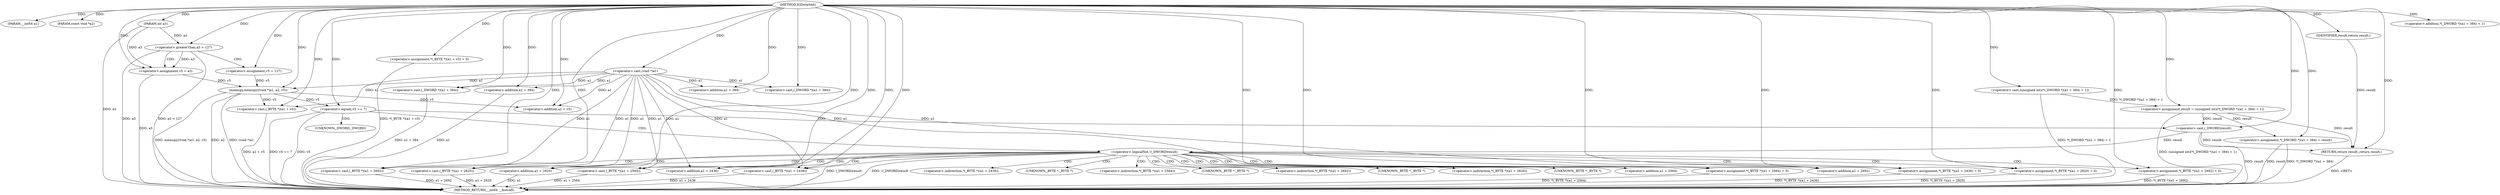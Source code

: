 digraph IGDstartelt {  
"1000103" [label = "(METHOD,IGDstartelt)" ]
"1000200" [label = "(METHOD_RETURN,__int64 __fastcall)" ]
"1000104" [label = "(PARAM,__int64 a1)" ]
"1000105" [label = "(PARAM,const void *a2)" ]
"1000106" [label = "(PARAM,int a3)" ]
"1000111" [label = "(<operator>.greaterThan,a3 > 127)" ]
"1000114" [label = "(<operator>.assignment,v5 = 127)" ]
"1000118" [label = "(<operator>.assignment,v5 = a3)" ]
"1000121" [label = "(memcpy,memcpy((void *)a1, a2, v5))" ]
"1000122" [label = "(<operator>.cast,(void *)a1)" ]
"1000127" [label = "(<operator>.assignment,*(_BYTE *)(a1 + v5) = 0)" ]
"1000129" [label = "(<operator>.cast,(_BYTE *)(a1 + v5))" ]
"1000131" [label = "(<operator>.addition,a1 + v5)" ]
"1000135" [label = "(<operator>.assignment,result = (unsigned int)(*(_DWORD *)(a1 + 384) + 1))" ]
"1000137" [label = "(<operator>.cast,(unsigned int)(*(_DWORD *)(a1 + 384) + 1))" ]
"1000141" [label = "(<operator>.cast,(_DWORD *)(a1 + 384))" ]
"1000143" [label = "(<operator>.addition,a1 + 384)" ]
"1000139" [label = "(<operator>.addition,*(_DWORD *)(a1 + 384) + 1)" ]
"1000147" [label = "(<operator>.assignment,*(_DWORD *)(a1 + 384) = result)" ]
"1000149" [label = "(<operator>.cast,(_DWORD *)(a1 + 384))" ]
"1000151" [label = "(<operator>.addition,a1 + 384)" ]
"1000156" [label = "(<operator>.equals,v5 == 7)" ]
"1000161" [label = "(<operator>.logicalNot,!(_DWORD)result)" ]
"1000162" [label = "(<operator>.cast,(_DWORD)result)" ]
"1000166" [label = "(<operator>.assignment,*(_BYTE *)(a1 + 2436) = 0)" ]
"1000168" [label = "(<operator>.cast,(_BYTE *)(a1 + 2436))" ]
"1000170" [label = "(<operator>.addition,a1 + 2436)" ]
"1000174" [label = "(<operator>.assignment,*(_BYTE *)(a1 + 2564) = 0)" ]
"1000176" [label = "(<operator>.cast,(_BYTE *)(a1 + 2564))" ]
"1000178" [label = "(<operator>.addition,a1 + 2564)" ]
"1000182" [label = "(<operator>.assignment,*(_BYTE *)(a1 + 2692) = 0)" ]
"1000184" [label = "(<operator>.cast,(_BYTE *)(a1 + 2692))" ]
"1000186" [label = "(<operator>.addition,a1 + 2692)" ]
"1000190" [label = "(<operator>.assignment,*(_BYTE *)(a1 + 2820) = 0)" ]
"1000192" [label = "(<operator>.cast,(_BYTE *)(a1 + 2820))" ]
"1000194" [label = "(<operator>.addition,a1 + 2820)" ]
"1000198" [label = "(RETURN,return result;,return result;)" ]
"1000199" [label = "(IDENTIFIER,result,return result;)" ]
"1000163" [label = "(UNKNOWN,_DWORD,_DWORD)" ]
"1000167" [label = "(<operator>.indirection,*(_BYTE *)(a1 + 2436))" ]
"1000169" [label = "(UNKNOWN,_BYTE *,_BYTE *)" ]
"1000175" [label = "(<operator>.indirection,*(_BYTE *)(a1 + 2564))" ]
"1000177" [label = "(UNKNOWN,_BYTE *,_BYTE *)" ]
"1000183" [label = "(<operator>.indirection,*(_BYTE *)(a1 + 2692))" ]
"1000185" [label = "(UNKNOWN,_BYTE *,_BYTE *)" ]
"1000191" [label = "(<operator>.indirection,*(_BYTE *)(a1 + 2820))" ]
"1000193" [label = "(UNKNOWN,_BYTE *,_BYTE *)" ]
  "1000198" -> "1000200"  [ label = "DDG: <RET>"] 
  "1000135" -> "1000200"  [ label = "DDG: (unsigned int)(*(_DWORD *)(a1 + 384) + 1)"] 
  "1000182" -> "1000200"  [ label = "DDG: *(_BYTE *)(a1 + 2692)"] 
  "1000129" -> "1000200"  [ label = "DDG: a1 + v5"] 
  "1000168" -> "1000200"  [ label = "DDG: a1 + 2436"] 
  "1000156" -> "1000200"  [ label = "DDG: v5 == 7"] 
  "1000174" -> "1000200"  [ label = "DDG: *(_BYTE *)(a1 + 2564)"] 
  "1000147" -> "1000200"  [ label = "DDG: result"] 
  "1000162" -> "1000200"  [ label = "DDG: result"] 
  "1000166" -> "1000200"  [ label = "DDG: *(_BYTE *)(a1 + 2436)"] 
  "1000161" -> "1000200"  [ label = "DDG: !(_DWORD)result"] 
  "1000192" -> "1000200"  [ label = "DDG: a1 + 2820"] 
  "1000127" -> "1000200"  [ label = "DDG: *(_BYTE *)(a1 + v5)"] 
  "1000190" -> "1000200"  [ label = "DDG: *(_BYTE *)(a1 + 2820)"] 
  "1000118" -> "1000200"  [ label = "DDG: a3"] 
  "1000137" -> "1000200"  [ label = "DDG: *(_DWORD *)(a1 + 384) + 1"] 
  "1000121" -> "1000200"  [ label = "DDG: (void *)a1"] 
  "1000156" -> "1000200"  [ label = "DDG: v5"] 
  "1000176" -> "1000200"  [ label = "DDG: a1 + 2564"] 
  "1000151" -> "1000200"  [ label = "DDG: a1"] 
  "1000121" -> "1000200"  [ label = "DDG: memcpy((void *)a1, a2, v5)"] 
  "1000147" -> "1000200"  [ label = "DDG: *(_DWORD *)(a1 + 384)"] 
  "1000121" -> "1000200"  [ label = "DDG: a2"] 
  "1000111" -> "1000200"  [ label = "DDG: a3"] 
  "1000111" -> "1000200"  [ label = "DDG: a3 > 127"] 
  "1000194" -> "1000200"  [ label = "DDG: a1"] 
  "1000161" -> "1000200"  [ label = "DDG: (_DWORD)result"] 
  "1000149" -> "1000200"  [ label = "DDG: a1 + 384"] 
  "1000106" -> "1000200"  [ label = "DDG: a3"] 
  "1000184" -> "1000200"  [ label = "DDG: a1 + 2692"] 
  "1000103" -> "1000104"  [ label = "DDG: "] 
  "1000103" -> "1000105"  [ label = "DDG: "] 
  "1000103" -> "1000106"  [ label = "DDG: "] 
  "1000106" -> "1000111"  [ label = "DDG: a3"] 
  "1000103" -> "1000111"  [ label = "DDG: "] 
  "1000103" -> "1000114"  [ label = "DDG: "] 
  "1000111" -> "1000118"  [ label = "DDG: a3"] 
  "1000106" -> "1000118"  [ label = "DDG: a3"] 
  "1000103" -> "1000118"  [ label = "DDG: "] 
  "1000122" -> "1000121"  [ label = "DDG: a1"] 
  "1000103" -> "1000122"  [ label = "DDG: "] 
  "1000103" -> "1000121"  [ label = "DDG: "] 
  "1000118" -> "1000121"  [ label = "DDG: v5"] 
  "1000114" -> "1000121"  [ label = "DDG: v5"] 
  "1000103" -> "1000127"  [ label = "DDG: "] 
  "1000122" -> "1000129"  [ label = "DDG: a1"] 
  "1000103" -> "1000129"  [ label = "DDG: "] 
  "1000121" -> "1000129"  [ label = "DDG: v5"] 
  "1000122" -> "1000131"  [ label = "DDG: a1"] 
  "1000103" -> "1000131"  [ label = "DDG: "] 
  "1000121" -> "1000131"  [ label = "DDG: v5"] 
  "1000137" -> "1000135"  [ label = "DDG: *(_DWORD *)(a1 + 384) + 1"] 
  "1000103" -> "1000135"  [ label = "DDG: "] 
  "1000103" -> "1000137"  [ label = "DDG: "] 
  "1000103" -> "1000141"  [ label = "DDG: "] 
  "1000122" -> "1000141"  [ label = "DDG: a1"] 
  "1000103" -> "1000143"  [ label = "DDG: "] 
  "1000122" -> "1000143"  [ label = "DDG: a1"] 
  "1000103" -> "1000139"  [ label = "DDG: "] 
  "1000135" -> "1000147"  [ label = "DDG: result"] 
  "1000103" -> "1000147"  [ label = "DDG: "] 
  "1000103" -> "1000149"  [ label = "DDG: "] 
  "1000122" -> "1000149"  [ label = "DDG: a1"] 
  "1000103" -> "1000151"  [ label = "DDG: "] 
  "1000122" -> "1000151"  [ label = "DDG: a1"] 
  "1000103" -> "1000156"  [ label = "DDG: "] 
  "1000121" -> "1000156"  [ label = "DDG: v5"] 
  "1000162" -> "1000161"  [ label = "DDG: result"] 
  "1000103" -> "1000162"  [ label = "DDG: "] 
  "1000135" -> "1000162"  [ label = "DDG: result"] 
  "1000103" -> "1000166"  [ label = "DDG: "] 
  "1000103" -> "1000168"  [ label = "DDG: "] 
  "1000122" -> "1000168"  [ label = "DDG: a1"] 
  "1000103" -> "1000170"  [ label = "DDG: "] 
  "1000122" -> "1000170"  [ label = "DDG: a1"] 
  "1000103" -> "1000174"  [ label = "DDG: "] 
  "1000103" -> "1000176"  [ label = "DDG: "] 
  "1000122" -> "1000176"  [ label = "DDG: a1"] 
  "1000103" -> "1000178"  [ label = "DDG: "] 
  "1000122" -> "1000178"  [ label = "DDG: a1"] 
  "1000103" -> "1000182"  [ label = "DDG: "] 
  "1000103" -> "1000184"  [ label = "DDG: "] 
  "1000122" -> "1000184"  [ label = "DDG: a1"] 
  "1000103" -> "1000186"  [ label = "DDG: "] 
  "1000122" -> "1000186"  [ label = "DDG: a1"] 
  "1000103" -> "1000190"  [ label = "DDG: "] 
  "1000103" -> "1000192"  [ label = "DDG: "] 
  "1000122" -> "1000192"  [ label = "DDG: a1"] 
  "1000103" -> "1000194"  [ label = "DDG: "] 
  "1000122" -> "1000194"  [ label = "DDG: a1"] 
  "1000199" -> "1000198"  [ label = "DDG: result"] 
  "1000162" -> "1000198"  [ label = "DDG: result"] 
  "1000135" -> "1000198"  [ label = "DDG: result"] 
  "1000103" -> "1000198"  [ label = "DDG: "] 
  "1000103" -> "1000199"  [ label = "DDG: "] 
  "1000111" -> "1000118"  [ label = "CDG: "] 
  "1000111" -> "1000114"  [ label = "CDG: "] 
  "1000156" -> "1000163"  [ label = "CDG: "] 
  "1000156" -> "1000162"  [ label = "CDG: "] 
  "1000156" -> "1000161"  [ label = "CDG: "] 
  "1000161" -> "1000176"  [ label = "CDG: "] 
  "1000161" -> "1000175"  [ label = "CDG: "] 
  "1000161" -> "1000174"  [ label = "CDG: "] 
  "1000161" -> "1000170"  [ label = "CDG: "] 
  "1000161" -> "1000169"  [ label = "CDG: "] 
  "1000161" -> "1000168"  [ label = "CDG: "] 
  "1000161" -> "1000167"  [ label = "CDG: "] 
  "1000161" -> "1000166"  [ label = "CDG: "] 
  "1000161" -> "1000192"  [ label = "CDG: "] 
  "1000161" -> "1000191"  [ label = "CDG: "] 
  "1000161" -> "1000190"  [ label = "CDG: "] 
  "1000161" -> "1000186"  [ label = "CDG: "] 
  "1000161" -> "1000185"  [ label = "CDG: "] 
  "1000161" -> "1000184"  [ label = "CDG: "] 
  "1000161" -> "1000183"  [ label = "CDG: "] 
  "1000161" -> "1000182"  [ label = "CDG: "] 
  "1000161" -> "1000178"  [ label = "CDG: "] 
  "1000161" -> "1000177"  [ label = "CDG: "] 
  "1000161" -> "1000194"  [ label = "CDG: "] 
  "1000161" -> "1000193"  [ label = "CDG: "] 
}
